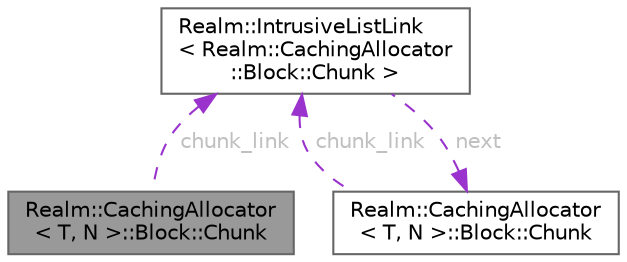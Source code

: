 digraph "Realm::CachingAllocator&lt; T, N &gt;::Block::Chunk"
{
 // LATEX_PDF_SIZE
  bgcolor="transparent";
  edge [fontname=Helvetica,fontsize=10,labelfontname=Helvetica,labelfontsize=10];
  node [fontname=Helvetica,fontsize=10,shape=box,height=0.2,width=0.4];
  Node1 [id="Node000001",label="Realm::CachingAllocator\l\< T, N \>::Block::Chunk",height=0.2,width=0.4,color="gray40", fillcolor="grey60", style="filled", fontcolor="black",tooltip=" "];
  Node2 -> Node1 [id="edge1_Node000001_Node000002",dir="back",color="darkorchid3",style="dashed",tooltip=" ",label=" chunk_link",fontcolor="grey" ];
  Node2 [id="Node000002",label="Realm::IntrusiveListLink\l\< Realm::CachingAllocator\l::Block::Chunk \>",height=0.2,width=0.4,color="gray40", fillcolor="white", style="filled",URL="$structRealm_1_1IntrusiveListLink.html",tooltip=" "];
  Node3 -> Node2 [id="edge2_Node000002_Node000003",dir="back",color="darkorchid3",style="dashed",tooltip=" ",label=" next",fontcolor="grey" ];
  Node3 [id="Node000003",label="Realm::CachingAllocator\l\< T, N \>::Block::Chunk",height=0.2,width=0.4,color="gray40", fillcolor="white", style="filled",URL="$structRealm_1_1CachingAllocator_1_1Block_1_1Chunk.html",tooltip=" "];
  Node2 -> Node3 [id="edge3_Node000003_Node000002",dir="back",color="darkorchid3",style="dashed",tooltip=" ",label=" chunk_link",fontcolor="grey" ];
}
